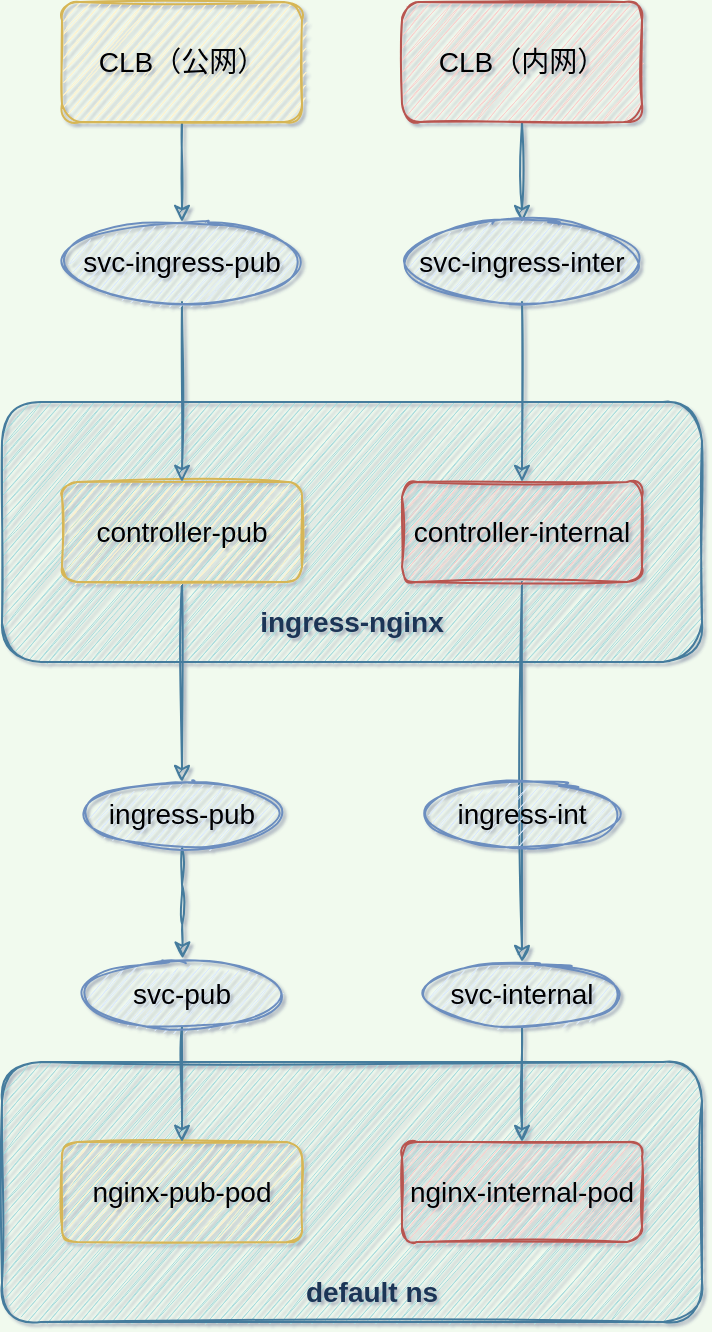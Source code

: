 <mxfile version="15.1.2" type="github">
  <diagram id="C5RBs43oDa-KdzZeNtuy" name="Page-1">
    <mxGraphModel dx="1248" dy="708" grid="0" gridSize="10" guides="1" tooltips="1" connect="1" arrows="1" fold="1" page="1" pageScale="1" pageWidth="827" pageHeight="1169" background="#F1FAEE" math="0" shadow="1">
      <root>
        <mxCell id="WIyWlLk6GJQsqaUBKTNV-0" />
        <mxCell id="WIyWlLk6GJQsqaUBKTNV-1" parent="WIyWlLk6GJQsqaUBKTNV-0" />
        <mxCell id="e7f0tQ01QqEY9uNzB4OA-0" value="" style="rounded=1;whiteSpace=wrap;html=1;fontColor=#1D3557;strokeColor=#457B9D;fillColor=#A8DADC;sketch=1;" vertex="1" parent="WIyWlLk6GJQsqaUBKTNV-1">
          <mxGeometry x="210" y="260" width="350" height="130" as="geometry" />
        </mxCell>
        <mxCell id="e7f0tQ01QqEY9uNzB4OA-1" value="ingress-nginx" style="text;html=1;strokeColor=none;fillColor=none;align=center;verticalAlign=middle;whiteSpace=wrap;rounded=0;fontColor=#1D3557;fontSize=14;fontStyle=1;sketch=1;" vertex="1" parent="WIyWlLk6GJQsqaUBKTNV-1">
          <mxGeometry x="330" y="360" width="110" height="20" as="geometry" />
        </mxCell>
        <mxCell id="e7f0tQ01QqEY9uNzB4OA-34" style="edgeStyle=orthogonalEdgeStyle;curved=0;rounded=1;sketch=1;orthogonalLoop=1;jettySize=auto;html=1;exitX=0.5;exitY=1;exitDx=0;exitDy=0;entryX=0.5;entryY=0;entryDx=0;entryDy=0;fontSize=14;fontColor=#1D3557;strokeColor=#457B9D;fillColor=#A8DADC;" edge="1" parent="WIyWlLk6GJQsqaUBKTNV-1" source="e7f0tQ01QqEY9uNzB4OA-2" target="e7f0tQ01QqEY9uNzB4OA-23">
          <mxGeometry relative="1" as="geometry" />
        </mxCell>
        <mxCell id="e7f0tQ01QqEY9uNzB4OA-2" value="controller-pub" style="rounded=1;whiteSpace=wrap;html=1;fontSize=14;strokeColor=#d6b656;fillColor=#fff2cc;sketch=1;" vertex="1" parent="WIyWlLk6GJQsqaUBKTNV-1">
          <mxGeometry x="240" y="300" width="120" height="50" as="geometry" />
        </mxCell>
        <mxCell id="e7f0tQ01QqEY9uNzB4OA-19" style="edgeStyle=orthogonalEdgeStyle;curved=0;rounded=1;orthogonalLoop=1;jettySize=auto;html=1;exitX=0.5;exitY=1;exitDx=0;exitDy=0;entryX=0.5;entryY=0;entryDx=0;entryDy=0;fontSize=14;fontColor=#1D3557;strokeColor=#457B9D;fillColor=#A8DADC;sketch=1;" edge="1" parent="WIyWlLk6GJQsqaUBKTNV-1" source="e7f0tQ01QqEY9uNzB4OA-3" target="e7f0tQ01QqEY9uNzB4OA-15">
          <mxGeometry relative="1" as="geometry" />
        </mxCell>
        <mxCell id="e7f0tQ01QqEY9uNzB4OA-3" value="controller-internal" style="rounded=1;whiteSpace=wrap;html=1;fontSize=14;strokeColor=#b85450;fillColor=#f8cecc;sketch=1;" vertex="1" parent="WIyWlLk6GJQsqaUBKTNV-1">
          <mxGeometry x="410" y="300" width="120" height="50" as="geometry" />
        </mxCell>
        <mxCell id="e7f0tQ01QqEY9uNzB4OA-27" style="edgeStyle=orthogonalEdgeStyle;curved=0;rounded=1;sketch=1;orthogonalLoop=1;jettySize=auto;html=1;exitX=0.5;exitY=1;exitDx=0;exitDy=0;entryX=0.5;entryY=0;entryDx=0;entryDy=0;fontSize=14;fontColor=#1D3557;strokeColor=#457B9D;fillColor=#A8DADC;" edge="1" parent="WIyWlLk6GJQsqaUBKTNV-1" source="e7f0tQ01QqEY9uNzB4OA-4" target="e7f0tQ01QqEY9uNzB4OA-25">
          <mxGeometry relative="1" as="geometry" />
        </mxCell>
        <mxCell id="e7f0tQ01QqEY9uNzB4OA-4" value="CLB（公网）" style="rounded=1;whiteSpace=wrap;html=1;fontSize=14;strokeColor=#d6b656;fillColor=#fff2cc;sketch=1;" vertex="1" parent="WIyWlLk6GJQsqaUBKTNV-1">
          <mxGeometry x="240" y="60" width="120" height="60" as="geometry" />
        </mxCell>
        <mxCell id="e7f0tQ01QqEY9uNzB4OA-22" style="edgeStyle=orthogonalEdgeStyle;curved=0;rounded=1;orthogonalLoop=1;jettySize=auto;html=1;exitX=0.5;exitY=1;exitDx=0;exitDy=0;entryX=0.5;entryY=0;entryDx=0;entryDy=0;fontSize=14;fontColor=#1D3557;strokeColor=#457B9D;fillColor=#A8DADC;sketch=1;startArrow=none;" edge="1" parent="WIyWlLk6GJQsqaUBKTNV-1" source="e7f0tQ01QqEY9uNzB4OA-31" target="e7f0tQ01QqEY9uNzB4OA-3">
          <mxGeometry relative="1" as="geometry" />
        </mxCell>
        <mxCell id="e7f0tQ01QqEY9uNzB4OA-33" style="edgeStyle=orthogonalEdgeStyle;curved=0;rounded=1;sketch=1;orthogonalLoop=1;jettySize=auto;html=1;exitX=0.5;exitY=1;exitDx=0;exitDy=0;entryX=0.5;entryY=0;entryDx=0;entryDy=0;fontSize=14;fontColor=#1D3557;strokeColor=#457B9D;fillColor=#A8DADC;" edge="1" parent="WIyWlLk6GJQsqaUBKTNV-1" source="e7f0tQ01QqEY9uNzB4OA-5" target="e7f0tQ01QqEY9uNzB4OA-31">
          <mxGeometry relative="1" as="geometry" />
        </mxCell>
        <mxCell id="e7f0tQ01QqEY9uNzB4OA-5" value="CLB（内网）" style="rounded=1;whiteSpace=wrap;html=1;fontSize=14;strokeColor=#b85450;fillColor=#f8cecc;sketch=1;" vertex="1" parent="WIyWlLk6GJQsqaUBKTNV-1">
          <mxGeometry x="410" y="60" width="120" height="60" as="geometry" />
        </mxCell>
        <mxCell id="e7f0tQ01QqEY9uNzB4OA-11" value="" style="rounded=1;whiteSpace=wrap;html=1;fontColor=#1D3557;strokeColor=#457B9D;fillColor=#A8DADC;sketch=1;" vertex="1" parent="WIyWlLk6GJQsqaUBKTNV-1">
          <mxGeometry x="210" y="590" width="350" height="130" as="geometry" />
        </mxCell>
        <mxCell id="e7f0tQ01QqEY9uNzB4OA-12" value="nginx-pub-pod" style="rounded=1;whiteSpace=wrap;html=1;fontSize=14;strokeColor=#d6b656;fillColor=#fff2cc;sketch=1;" vertex="1" parent="WIyWlLk6GJQsqaUBKTNV-1">
          <mxGeometry x="240" y="630" width="120" height="50" as="geometry" />
        </mxCell>
        <mxCell id="e7f0tQ01QqEY9uNzB4OA-13" value="nginx-internal-pod" style="rounded=1;whiteSpace=wrap;html=1;fontSize=14;strokeColor=#b85450;fillColor=#f8cecc;sketch=1;" vertex="1" parent="WIyWlLk6GJQsqaUBKTNV-1">
          <mxGeometry x="410" y="630" width="120" height="50" as="geometry" />
        </mxCell>
        <mxCell id="e7f0tQ01QqEY9uNzB4OA-17" style="edgeStyle=orthogonalEdgeStyle;curved=0;rounded=1;orthogonalLoop=1;jettySize=auto;html=1;exitX=0.5;exitY=1;exitDx=0;exitDy=0;entryX=0.5;entryY=0;entryDx=0;entryDy=0;fontSize=14;fontColor=#1D3557;strokeColor=#457B9D;fillColor=#A8DADC;sketch=1;" edge="1" parent="WIyWlLk6GJQsqaUBKTNV-1" source="e7f0tQ01QqEY9uNzB4OA-14" target="e7f0tQ01QqEY9uNzB4OA-12">
          <mxGeometry relative="1" as="geometry" />
        </mxCell>
        <mxCell id="e7f0tQ01QqEY9uNzB4OA-14" value="svc-pub" style="ellipse;whiteSpace=wrap;html=1;rounded=0;fontSize=14;fillColor=#dae8fc;strokeColor=#6c8ebf;sketch=1;" vertex="1" parent="WIyWlLk6GJQsqaUBKTNV-1">
          <mxGeometry x="250" y="540" width="100" height="32.5" as="geometry" />
        </mxCell>
        <mxCell id="e7f0tQ01QqEY9uNzB4OA-18" style="edgeStyle=orthogonalEdgeStyle;curved=0;rounded=1;orthogonalLoop=1;jettySize=auto;html=1;exitX=0.5;exitY=1;exitDx=0;exitDy=0;entryX=0.5;entryY=0;entryDx=0;entryDy=0;fontSize=14;fontColor=#1D3557;strokeColor=#457B9D;fillColor=#A8DADC;sketch=1;" edge="1" parent="WIyWlLk6GJQsqaUBKTNV-1" source="e7f0tQ01QqEY9uNzB4OA-15" target="e7f0tQ01QqEY9uNzB4OA-13">
          <mxGeometry relative="1" as="geometry" />
        </mxCell>
        <mxCell id="e7f0tQ01QqEY9uNzB4OA-15" value="svc-internal" style="ellipse;whiteSpace=wrap;html=1;rounded=0;fontSize=14;fillColor=#dae8fc;strokeColor=#6c8ebf;sketch=1;" vertex="1" parent="WIyWlLk6GJQsqaUBKTNV-1">
          <mxGeometry x="420" y="540" width="100" height="32.5" as="geometry" />
        </mxCell>
        <mxCell id="e7f0tQ01QqEY9uNzB4OA-20" value="default ns" style="text;html=1;strokeColor=none;fillColor=none;align=center;verticalAlign=middle;whiteSpace=wrap;rounded=0;fontColor=#1D3557;fontSize=14;fontStyle=1;sketch=1;" vertex="1" parent="WIyWlLk6GJQsqaUBKTNV-1">
          <mxGeometry x="340" y="695" width="110" height="20" as="geometry" />
        </mxCell>
        <mxCell id="e7f0tQ01QqEY9uNzB4OA-35" style="edgeStyle=orthogonalEdgeStyle;curved=0;rounded=1;sketch=1;orthogonalLoop=1;jettySize=auto;html=1;exitX=0.5;exitY=1;exitDx=0;exitDy=0;entryX=0.503;entryY=-0.052;entryDx=0;entryDy=0;entryPerimeter=0;fontSize=14;fontColor=#1D3557;strokeColor=#457B9D;fillColor=#A8DADC;" edge="1" parent="WIyWlLk6GJQsqaUBKTNV-1" source="e7f0tQ01QqEY9uNzB4OA-23" target="e7f0tQ01QqEY9uNzB4OA-14">
          <mxGeometry relative="1" as="geometry" />
        </mxCell>
        <mxCell id="e7f0tQ01QqEY9uNzB4OA-23" value="ingress-pub" style="ellipse;whiteSpace=wrap;html=1;rounded=0;fontSize=14;fillColor=#dae8fc;strokeColor=#6c8ebf;sketch=1;" vertex="1" parent="WIyWlLk6GJQsqaUBKTNV-1">
          <mxGeometry x="250" y="450" width="100" height="32.5" as="geometry" />
        </mxCell>
        <mxCell id="e7f0tQ01QqEY9uNzB4OA-24" value="ingress-int" style="ellipse;whiteSpace=wrap;html=1;rounded=0;fontSize=14;fillColor=#dae8fc;strokeColor=#6c8ebf;sketch=1;" vertex="1" parent="WIyWlLk6GJQsqaUBKTNV-1">
          <mxGeometry x="420" y="450" width="100" height="32.5" as="geometry" />
        </mxCell>
        <mxCell id="e7f0tQ01QqEY9uNzB4OA-30" style="edgeStyle=orthogonalEdgeStyle;curved=0;rounded=1;sketch=1;orthogonalLoop=1;jettySize=auto;html=1;exitX=0.5;exitY=1;exitDx=0;exitDy=0;entryX=0.5;entryY=0;entryDx=0;entryDy=0;fontSize=14;fontColor=#1D3557;strokeColor=#457B9D;fillColor=#A8DADC;" edge="1" parent="WIyWlLk6GJQsqaUBKTNV-1" source="e7f0tQ01QqEY9uNzB4OA-25" target="e7f0tQ01QqEY9uNzB4OA-2">
          <mxGeometry relative="1" as="geometry" />
        </mxCell>
        <mxCell id="e7f0tQ01QqEY9uNzB4OA-25" value="svc-ingress-pub" style="ellipse;whiteSpace=wrap;html=1;rounded=0;fontSize=14;fillColor=#dae8fc;strokeColor=#6c8ebf;sketch=1;" vertex="1" parent="WIyWlLk6GJQsqaUBKTNV-1">
          <mxGeometry x="240" y="170" width="120" height="40" as="geometry" />
        </mxCell>
        <mxCell id="e7f0tQ01QqEY9uNzB4OA-31" value="svc-ingress-inter" style="ellipse;whiteSpace=wrap;html=1;rounded=0;fontSize=14;fillColor=#dae8fc;strokeColor=#6c8ebf;sketch=1;" vertex="1" parent="WIyWlLk6GJQsqaUBKTNV-1">
          <mxGeometry x="410" y="170" width="120" height="40" as="geometry" />
        </mxCell>
      </root>
    </mxGraphModel>
  </diagram>
</mxfile>
